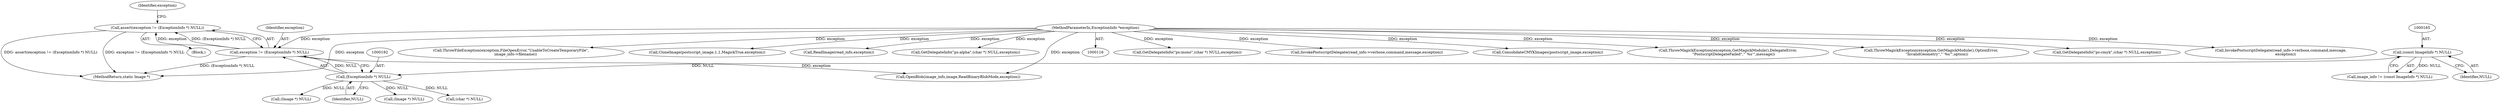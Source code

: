 digraph "0_ImageMagick_8598a497e2d1f556a34458cf54b40ba40674734c@API" {
"1000188" [label="(Call,assert(exception != (ExceptionInfo *) NULL))"];
"1000189" [label="(Call,exception != (ExceptionInfo *) NULL)"];
"1000118" [label="(MethodParameterIn,ExceptionInfo *exception)"];
"1000191" [label="(Call,(ExceptionInfo *) NULL)"];
"1000164" [label="(Call,(const ImageInfo *) NULL)"];
"1001643" [label="(Call,GetDelegateInfo(\"ps:mono\",(char *) NULL,exception))"];
"1000166" [label="(Identifier,NULL)"];
"1000221" [label="(Call,(Image *) NULL)"];
"1001895" [label="(Call,InvokePostscriptDelegate(read_info->verbose,command,message,exception))"];
"1002100" [label="(Call,ConsolidateCMYKImages(postscript_image,exception))"];
"1002073" [label="(Call,ThrowMagickException(exception,GetMagickModule(),DelegateError,\n          \"PostscriptDelegateFailed\",\"`%s'\",message))"];
"1000193" [label="(Identifier,NULL)"];
"1000248" [label="(Call,(Image *) NULL)"];
"1001473" [label="(Call,ThrowMagickException(exception,GetMagickModule(),OptionError,\n          \"InvalidGeometry\",\"`%s'\",option))"];
"1000188" [label="(Call,assert(exception != (ExceptionInfo *) NULL))"];
"1000191" [label="(Call,(ExceptionInfo *) NULL)"];
"1000189" [label="(Call,exception != (ExceptionInfo *) NULL)"];
"1000164" [label="(Call,(const ImageInfo *) NULL)"];
"1001656" [label="(Call,GetDelegateInfo(\"ps:cmyk\",(char *) NULL,exception))"];
"1002260" [label="(MethodReturn,static Image *)"];
"1000473" [label="(Call,(char *) NULL)"];
"1000118" [label="(MethodParameterIn,ExceptionInfo *exception)"];
"1001932" [label="(Call,InvokePostscriptDelegate(read_info->verbose,command,message,\n        exception))"];
"1000236" [label="(Call,ThrowFileException(exception,FileOpenError,\"UnableToCreateTemporaryFile\",\n        image_info->filename))"];
"1000197" [label="(Identifier,exception)"];
"1002142" [label="(Call,CloneImage(postscript_image,1,1,MagickTrue,exception))"];
"1000119" [label="(Block,)"];
"1000190" [label="(Identifier,exception)"];
"1000162" [label="(Call,image_info != (const ImageInfo *) NULL)"];
"1002029" [label="(Call,ReadImage(read_info,exception))"];
"1001665" [label="(Call,GetDelegateInfo(\"ps:alpha\",(char *) NULL,exception))"];
"1000206" [label="(Call,OpenBlob(image_info,image,ReadBinaryBlobMode,exception))"];
"1000188" -> "1000119"  [label="AST: "];
"1000188" -> "1000189"  [label="CFG: "];
"1000189" -> "1000188"  [label="AST: "];
"1000197" -> "1000188"  [label="CFG: "];
"1000188" -> "1002260"  [label="DDG: assert(exception != (ExceptionInfo *) NULL)"];
"1000188" -> "1002260"  [label="DDG: exception != (ExceptionInfo *) NULL"];
"1000189" -> "1000188"  [label="DDG: exception"];
"1000189" -> "1000188"  [label="DDG: (ExceptionInfo *) NULL"];
"1000189" -> "1000191"  [label="CFG: "];
"1000190" -> "1000189"  [label="AST: "];
"1000191" -> "1000189"  [label="AST: "];
"1000189" -> "1002260"  [label="DDG: (ExceptionInfo *) NULL"];
"1000118" -> "1000189"  [label="DDG: exception"];
"1000191" -> "1000189"  [label="DDG: NULL"];
"1000189" -> "1000206"  [label="DDG: exception"];
"1000118" -> "1000116"  [label="AST: "];
"1000118" -> "1002260"  [label="DDG: exception"];
"1000118" -> "1000206"  [label="DDG: exception"];
"1000118" -> "1000236"  [label="DDG: exception"];
"1000118" -> "1001473"  [label="DDG: exception"];
"1000118" -> "1001643"  [label="DDG: exception"];
"1000118" -> "1001656"  [label="DDG: exception"];
"1000118" -> "1001665"  [label="DDG: exception"];
"1000118" -> "1001895"  [label="DDG: exception"];
"1000118" -> "1001932"  [label="DDG: exception"];
"1000118" -> "1002029"  [label="DDG: exception"];
"1000118" -> "1002073"  [label="DDG: exception"];
"1000118" -> "1002100"  [label="DDG: exception"];
"1000118" -> "1002142"  [label="DDG: exception"];
"1000191" -> "1000193"  [label="CFG: "];
"1000192" -> "1000191"  [label="AST: "];
"1000193" -> "1000191"  [label="AST: "];
"1000164" -> "1000191"  [label="DDG: NULL"];
"1000191" -> "1000221"  [label="DDG: NULL"];
"1000191" -> "1000248"  [label="DDG: NULL"];
"1000191" -> "1000473"  [label="DDG: NULL"];
"1000164" -> "1000162"  [label="AST: "];
"1000164" -> "1000166"  [label="CFG: "];
"1000165" -> "1000164"  [label="AST: "];
"1000166" -> "1000164"  [label="AST: "];
"1000162" -> "1000164"  [label="CFG: "];
"1000164" -> "1000162"  [label="DDG: NULL"];
}
